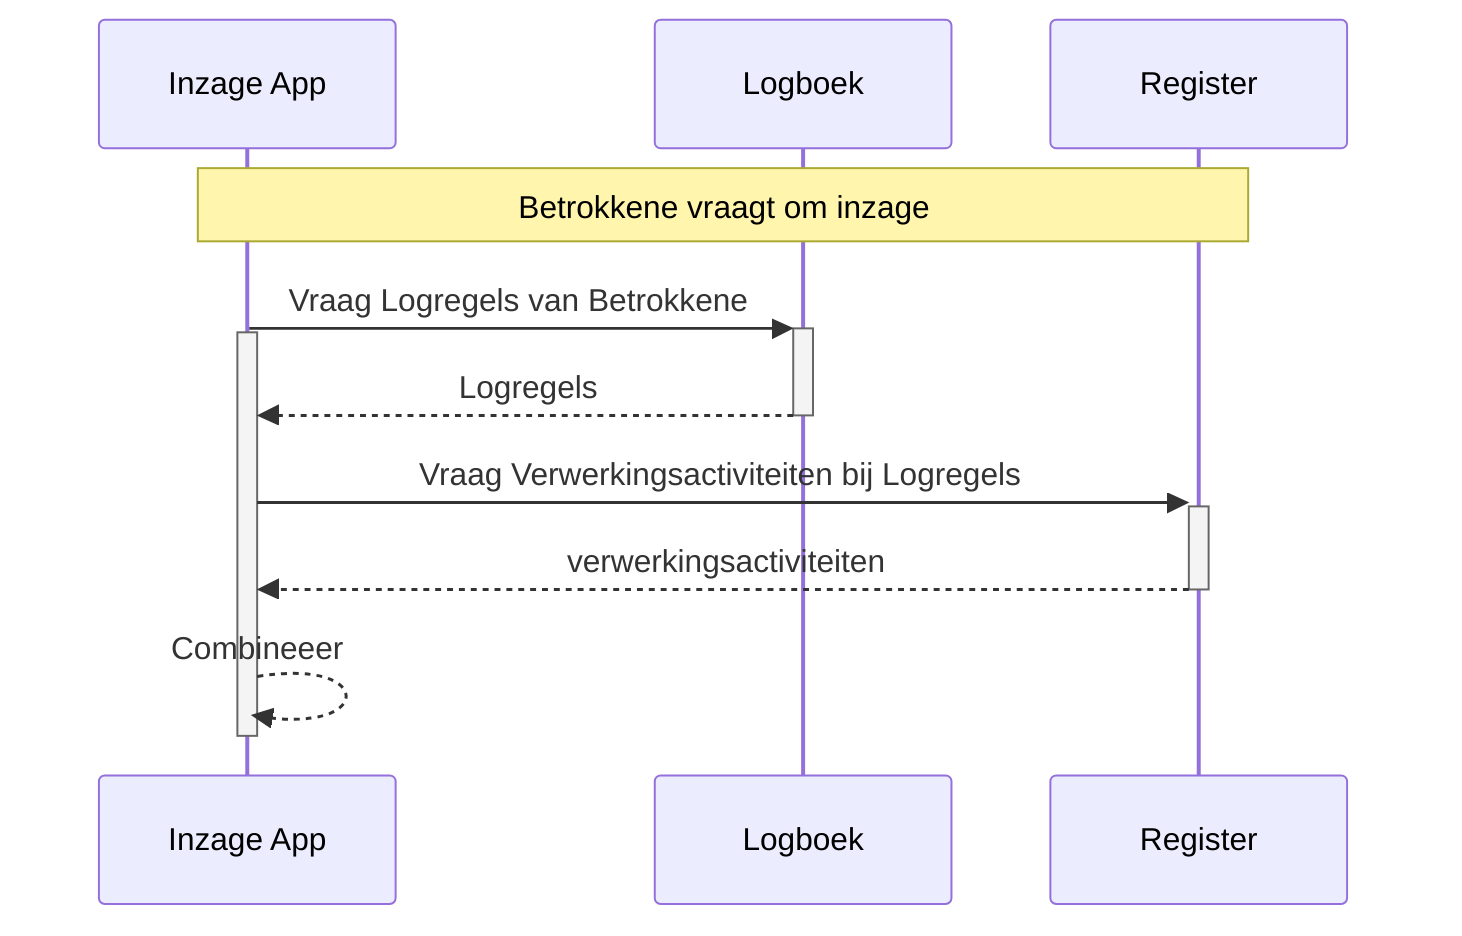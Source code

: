 sequenceDiagram
    participant F as Inzage App
    participant L as Logboek
    participant R as Register
    Note over F, R: Betrokkene vraagt om inzage
    F->>+L: Vraag Logregels van Betrokkene
    Activate F
    L-->>-F: Logregels
    F->>+R: Vraag Verwerkingsactiviteiten bij Logregels
    R-->>-F: verwerkingsactiviteiten
    F-->>F: Combineeer
    Deactivate F